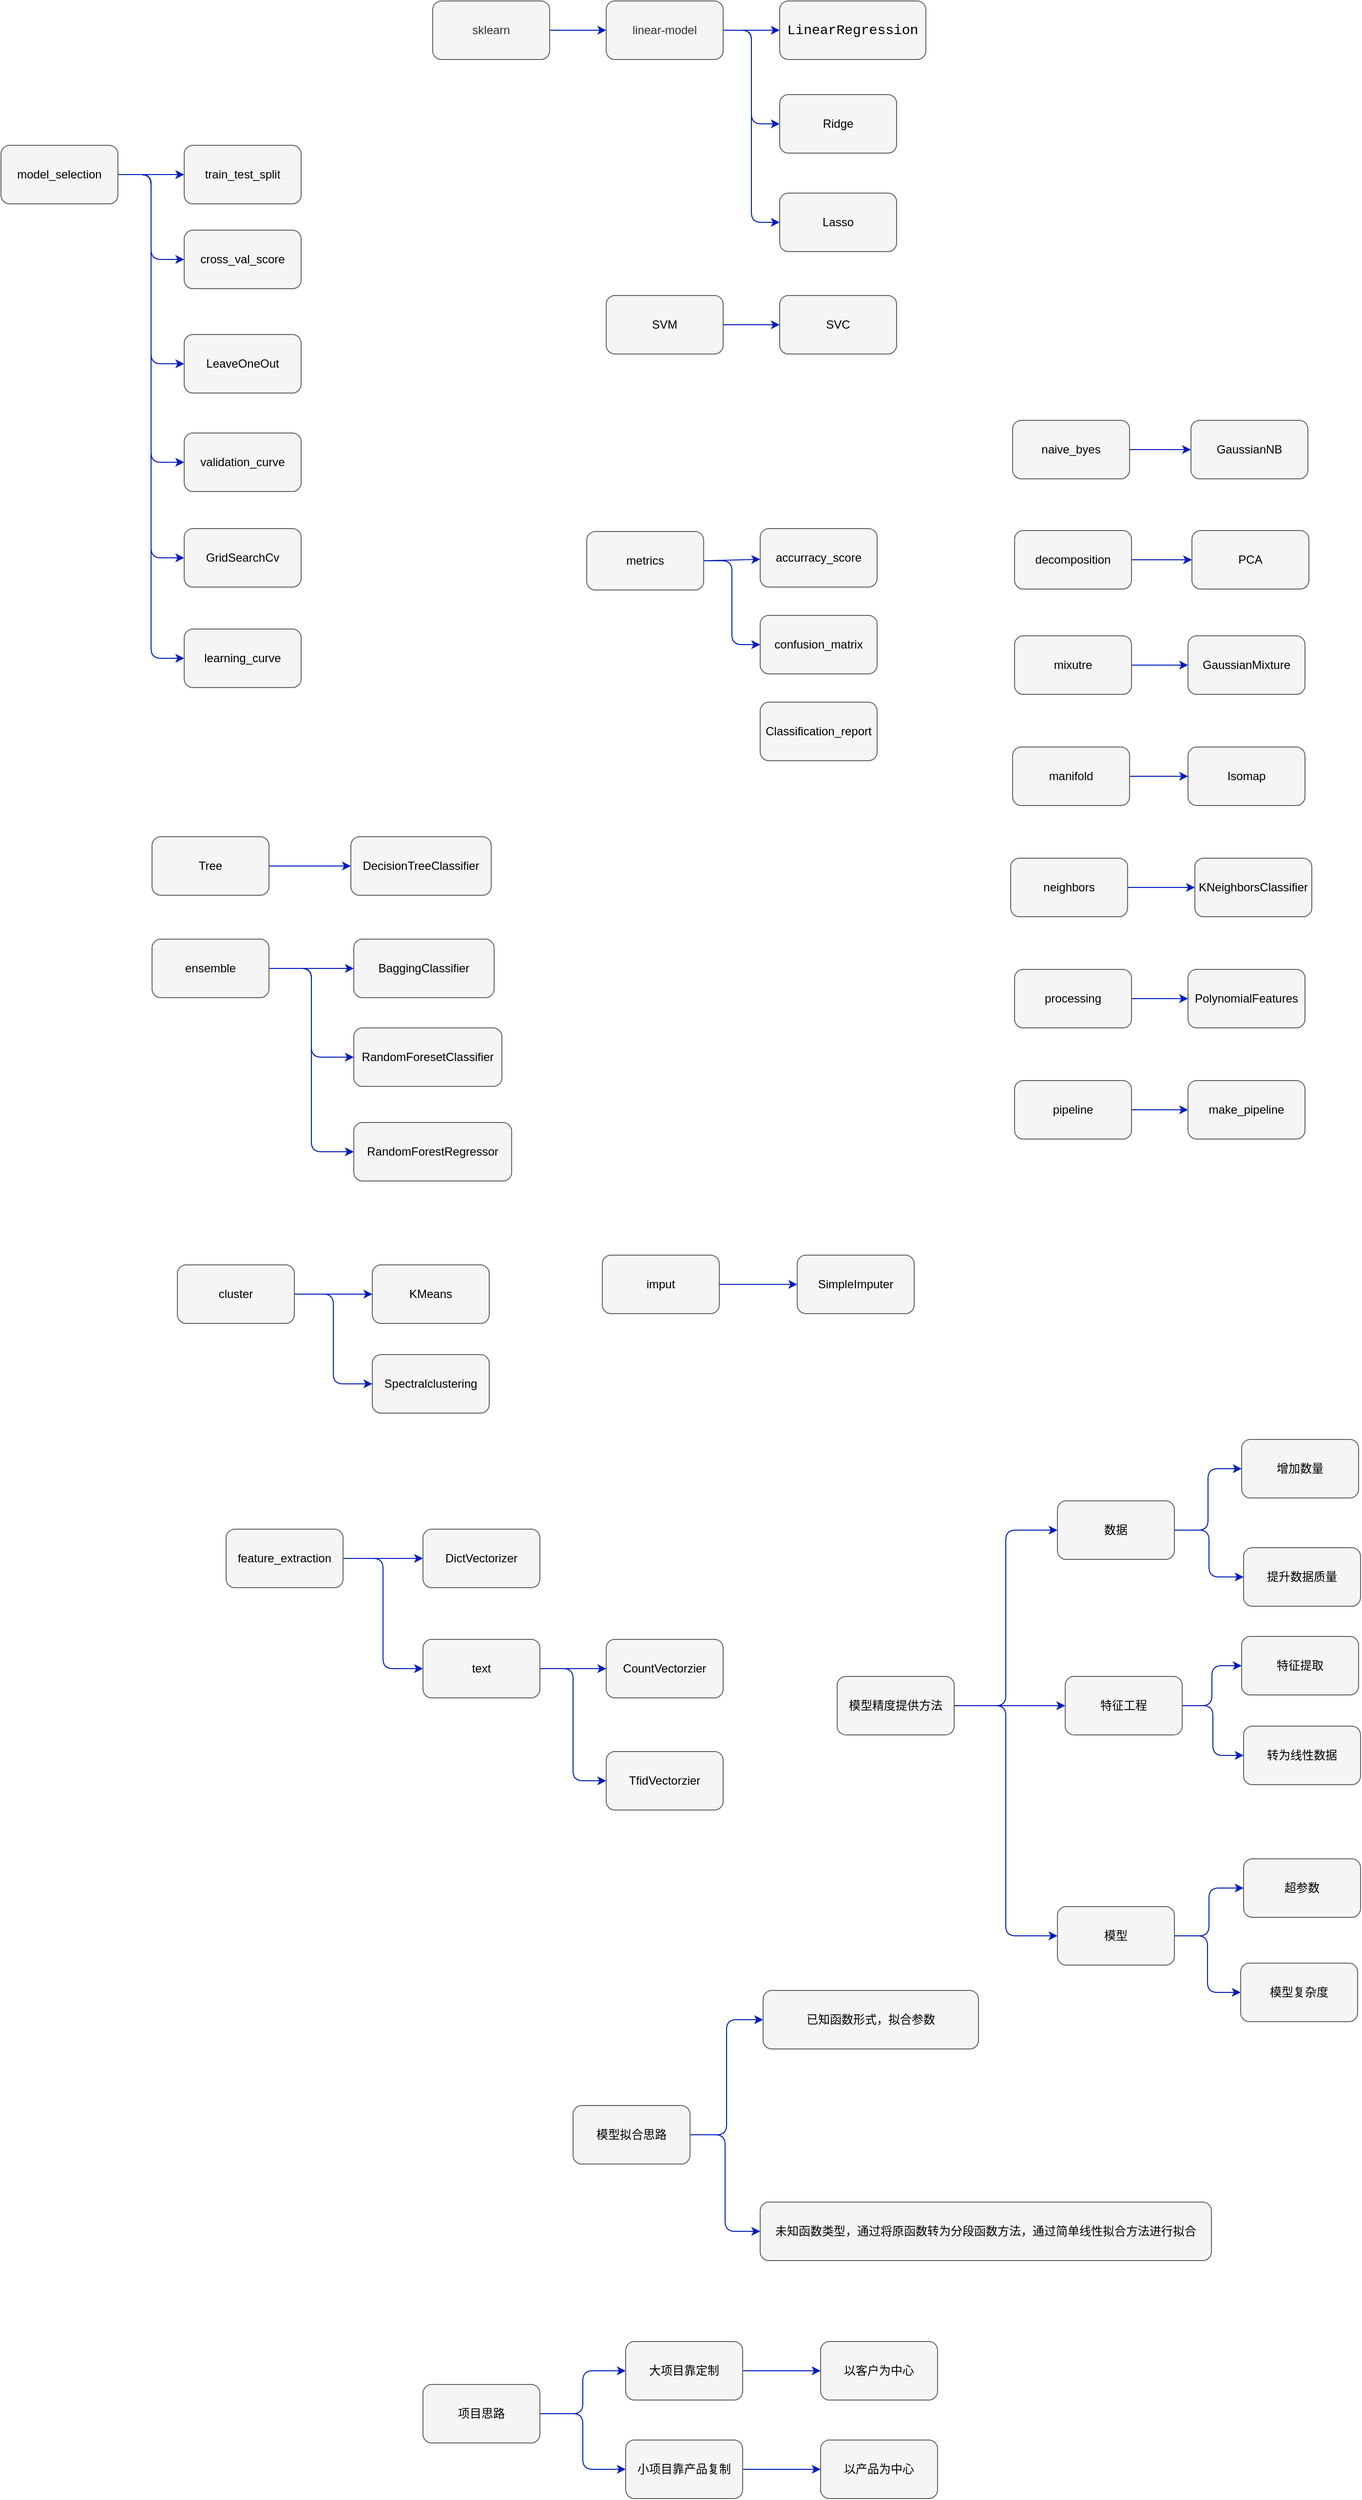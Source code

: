 <mxfile>
    <diagram id="IAB6q14c42fyUB7ihtrr" name="第 1 页">
        <mxGraphModel dx="1390" dy="567" grid="0" gridSize="10" guides="1" tooltips="1" connect="1" arrows="1" fold="1" page="0" pageScale="1" pageWidth="827" pageHeight="1169" background="#ffffff" math="0" shadow="0">
            <root>
                <mxCell id="0"/>
                <mxCell id="1" parent="0"/>
                <mxCell id="48" style="edgeStyle=orthogonalEdgeStyle;shape=connector;rounded=1;html=1;exitX=1;exitY=0.5;exitDx=0;exitDy=0;labelBackgroundColor=default;fontFamily=Helvetica;fontSize=12;fontColor=#000000;endArrow=classic;strokeColor=#001DBC;fillColor=#0050ef;" parent="1" source="2" target="4" edge="1">
                    <mxGeometry relative="1" as="geometry"/>
                </mxCell>
                <mxCell id="2" value="sklearn" style="rounded=1;whiteSpace=wrap;html=1;fillColor=#f5f5f5;fontColor=#333333;strokeColor=#666666;" parent="1" vertex="1">
                    <mxGeometry x="50" y="130" width="120" height="60" as="geometry"/>
                </mxCell>
                <mxCell id="49" style="edgeStyle=orthogonalEdgeStyle;shape=connector;rounded=1;html=1;exitX=1;exitY=0.5;exitDx=0;exitDy=0;labelBackgroundColor=default;fontFamily=Helvetica;fontSize=12;fontColor=#000000;endArrow=classic;strokeColor=#001DBC;fillColor=#0050ef;" parent="1" source="4" target="5" edge="1">
                    <mxGeometry relative="1" as="geometry"/>
                </mxCell>
                <mxCell id="81" style="edgeStyle=orthogonalEdgeStyle;shape=connector;rounded=1;html=1;exitX=1;exitY=0.5;exitDx=0;exitDy=0;entryX=0;entryY=0.5;entryDx=0;entryDy=0;labelBackgroundColor=default;fontFamily=Helvetica;fontSize=12;fontColor=#000000;endArrow=classic;strokeColor=#001DBC;fillColor=#0050ef;" parent="1" source="4" target="60" edge="1">
                    <mxGeometry relative="1" as="geometry"/>
                </mxCell>
                <mxCell id="82" style="edgeStyle=orthogonalEdgeStyle;shape=connector;rounded=1;html=1;exitX=1;exitY=0.5;exitDx=0;exitDy=0;entryX=0;entryY=0.5;entryDx=0;entryDy=0;labelBackgroundColor=default;fontFamily=Helvetica;fontSize=12;fontColor=#000000;endArrow=classic;strokeColor=#001DBC;fillColor=#0050ef;" parent="1" source="4" target="61" edge="1">
                    <mxGeometry relative="1" as="geometry"/>
                </mxCell>
                <mxCell id="4" value="linear-model" style="rounded=1;whiteSpace=wrap;html=1;fontFamily=Helvetica;fontSize=12;fontColor=#333333;strokeColor=#666666;fillColor=#f5f5f5;" parent="1" vertex="1">
                    <mxGeometry x="228" y="130" width="120" height="60" as="geometry"/>
                </mxCell>
                <mxCell id="5" value="&lt;div style=&quot;font-family: &amp;#34;consolas&amp;#34; , &amp;#34;courier new&amp;#34; , monospace ; font-size: 14px ; line-height: 19px&quot;&gt;&lt;font color=&quot;#000000&quot;&gt;LinearRegression&lt;/font&gt;&lt;/div&gt;" style="rounded=1;whiteSpace=wrap;html=1;fontFamily=Helvetica;fontSize=12;fontColor=#333333;strokeColor=#666666;fillColor=#f5f5f5;" parent="1" vertex="1">
                    <mxGeometry x="406" y="130" width="150" height="60" as="geometry"/>
                </mxCell>
                <mxCell id="29" style="edgeStyle=orthogonalEdgeStyle;shape=connector;rounded=1;html=1;exitX=1;exitY=0.5;exitDx=0;exitDy=0;entryX=0;entryY=0.5;entryDx=0;entryDy=0;labelBackgroundColor=default;fontFamily=Helvetica;fontSize=12;fontColor=#000000;endArrow=classic;strokeColor=#001DBC;fillColor=#0050ef;" parent="1" source="6" target="7" edge="1">
                    <mxGeometry relative="1" as="geometry"/>
                </mxCell>
                <mxCell id="30" style="edgeStyle=orthogonalEdgeStyle;shape=connector;rounded=1;html=1;exitX=1;exitY=0.5;exitDx=0;exitDy=0;entryX=0;entryY=0.5;entryDx=0;entryDy=0;labelBackgroundColor=default;fontFamily=Helvetica;fontSize=12;fontColor=#000000;endArrow=classic;strokeColor=#001DBC;fillColor=#0050ef;" parent="1" source="6" target="21" edge="1">
                    <mxGeometry relative="1" as="geometry"/>
                </mxCell>
                <mxCell id="31" style="edgeStyle=orthogonalEdgeStyle;shape=connector;rounded=1;html=1;exitX=1;exitY=0.5;exitDx=0;exitDy=0;entryX=0;entryY=0.5;entryDx=0;entryDy=0;labelBackgroundColor=default;fontFamily=Helvetica;fontSize=12;fontColor=#000000;endArrow=classic;strokeColor=#001DBC;fillColor=#0050ef;" parent="1" source="6" target="26" edge="1">
                    <mxGeometry relative="1" as="geometry"/>
                </mxCell>
                <mxCell id="37" style="edgeStyle=orthogonalEdgeStyle;shape=connector;rounded=1;html=1;exitX=1;exitY=0.5;exitDx=0;exitDy=0;entryX=0;entryY=0.5;entryDx=0;entryDy=0;labelBackgroundColor=default;fontFamily=Helvetica;fontSize=12;fontColor=#000000;endArrow=classic;strokeColor=#001DBC;fillColor=#0050ef;" parent="1" source="6" target="36" edge="1">
                    <mxGeometry relative="1" as="geometry"/>
                </mxCell>
                <mxCell id="40" style="edgeStyle=orthogonalEdgeStyle;shape=connector;rounded=1;html=1;exitX=1;exitY=0.5;exitDx=0;exitDy=0;entryX=0;entryY=0.5;entryDx=0;entryDy=0;labelBackgroundColor=default;fontFamily=Helvetica;fontSize=12;fontColor=#000000;endArrow=classic;strokeColor=#001DBC;fillColor=#0050ef;" parent="1" source="6" target="39" edge="1">
                    <mxGeometry relative="1" as="geometry"/>
                </mxCell>
                <mxCell id="41" style="edgeStyle=orthogonalEdgeStyle;shape=connector;rounded=1;html=1;exitX=1;exitY=0.5;exitDx=0;exitDy=0;entryX=0;entryY=0.5;entryDx=0;entryDy=0;labelBackgroundColor=default;fontFamily=Helvetica;fontSize=12;fontColor=#000000;endArrow=classic;strokeColor=#001DBC;fillColor=#0050ef;" parent="1" source="6" target="38" edge="1">
                    <mxGeometry relative="1" as="geometry"/>
                </mxCell>
                <mxCell id="6" value="model_selection" style="rounded=1;whiteSpace=wrap;html=1;labelBackgroundColor=none;fontFamily=Helvetica;fontSize=12;fontColor=#000000;strokeColor=#666666;fillColor=#f5f5f5;" parent="1" vertex="1">
                    <mxGeometry x="-393" y="278" width="120" height="60" as="geometry"/>
                </mxCell>
                <mxCell id="7" value="train_test_split" style="rounded=1;whiteSpace=wrap;html=1;labelBackgroundColor=none;fontFamily=Helvetica;fontSize=12;fontColor=#000000;strokeColor=#666666;fillColor=#f5f5f5;" parent="1" vertex="1">
                    <mxGeometry x="-205" y="278" width="120" height="60" as="geometry"/>
                </mxCell>
                <mxCell id="22" style="edgeStyle=none;html=1;exitX=1;exitY=0.5;exitDx=0;exitDy=0;fontFamily=Helvetica;fontSize=12;fontColor=#000000;fillColor=#0050ef;strokeColor=#001DBC;" parent="1" source="10" target="11" edge="1">
                    <mxGeometry relative="1" as="geometry"/>
                </mxCell>
                <mxCell id="24" style="edgeStyle=orthogonalEdgeStyle;shape=connector;rounded=1;html=1;exitX=1;exitY=0.5;exitDx=0;exitDy=0;entryX=0;entryY=0.5;entryDx=0;entryDy=0;labelBackgroundColor=default;fontFamily=Helvetica;fontSize=12;fontColor=#000000;endArrow=classic;strokeColor=#001DBC;fillColor=#0050ef;" parent="1" source="10" target="18" edge="1">
                    <mxGeometry relative="1" as="geometry"/>
                </mxCell>
                <mxCell id="10" value="metrics" style="rounded=1;whiteSpace=wrap;html=1;labelBackgroundColor=none;fontFamily=Helvetica;fontSize=12;fontColor=#000000;strokeColor=#666666;fillColor=#f5f5f5;" parent="1" vertex="1">
                    <mxGeometry x="208" y="674" width="120" height="60" as="geometry"/>
                </mxCell>
                <mxCell id="11" value="accurracy_score" style="rounded=1;whiteSpace=wrap;html=1;labelBackgroundColor=none;fontFamily=Helvetica;fontSize=12;fontColor=#000000;strokeColor=#666666;fillColor=#f5f5f5;" parent="1" vertex="1">
                    <mxGeometry x="386" y="671" width="120" height="60" as="geometry"/>
                </mxCell>
                <mxCell id="18" value="confusion_matrix" style="rounded=1;whiteSpace=wrap;html=1;labelBackgroundColor=none;fontFamily=Helvetica;fontSize=12;fontColor=#000000;strokeColor=#666666;fillColor=#f5f5f5;" parent="1" vertex="1">
                    <mxGeometry x="386" y="760" width="120" height="60" as="geometry"/>
                </mxCell>
                <mxCell id="21" value="cross_val_score" style="rounded=1;whiteSpace=wrap;html=1;labelBackgroundColor=none;fontFamily=Helvetica;fontSize=12;fontColor=#000000;strokeColor=#666666;fillColor=#f5f5f5;" parent="1" vertex="1">
                    <mxGeometry x="-205" y="365" width="120" height="60" as="geometry"/>
                </mxCell>
                <mxCell id="26" value="LeaveOneOut" style="rounded=1;whiteSpace=wrap;html=1;labelBackgroundColor=none;fontFamily=Helvetica;fontSize=12;fontColor=#000000;strokeColor=#666666;fillColor=#f5f5f5;" parent="1" vertex="1">
                    <mxGeometry x="-205" y="472" width="120" height="60" as="geometry"/>
                </mxCell>
                <mxCell id="36" value="validation_curve" style="rounded=1;whiteSpace=wrap;html=1;labelBackgroundColor=none;fontFamily=Helvetica;fontSize=12;fontColor=#000000;strokeColor=#666666;fillColor=#f5f5f5;" parent="1" vertex="1">
                    <mxGeometry x="-205" y="573" width="120" height="60" as="geometry"/>
                </mxCell>
                <mxCell id="38" value="learning_curve" style="rounded=1;whiteSpace=wrap;html=1;labelBackgroundColor=none;fontFamily=Helvetica;fontSize=12;fontColor=#000000;strokeColor=#666666;fillColor=#f5f5f5;" parent="1" vertex="1">
                    <mxGeometry x="-205" y="774" width="120" height="60" as="geometry"/>
                </mxCell>
                <mxCell id="39" value="GridSearchCv" style="rounded=1;whiteSpace=wrap;html=1;labelBackgroundColor=none;fontFamily=Helvetica;fontSize=12;fontColor=#000000;strokeColor=#666666;fillColor=#f5f5f5;" parent="1" vertex="1">
                    <mxGeometry x="-205" y="671" width="120" height="60" as="geometry"/>
                </mxCell>
                <mxCell id="54" style="edgeStyle=orthogonalEdgeStyle;shape=connector;rounded=1;html=1;exitX=1;exitY=0.5;exitDx=0;exitDy=0;labelBackgroundColor=default;fontFamily=Helvetica;fontSize=12;fontColor=#000000;endArrow=classic;strokeColor=#001DBC;fillColor=#0050ef;" parent="1" source="50" target="51" edge="1">
                    <mxGeometry relative="1" as="geometry"/>
                </mxCell>
                <mxCell id="109" style="edgeStyle=orthogonalEdgeStyle;shape=connector;rounded=1;html=1;exitX=1;exitY=0.5;exitDx=0;exitDy=0;entryX=0;entryY=0.5;entryDx=0;entryDy=0;labelBackgroundColor=default;fontFamily=Helvetica;fontSize=12;fontColor=#000000;endArrow=classic;strokeColor=#001DBC;fillColor=#0050ef;" parent="1" source="50" target="108" edge="1">
                    <mxGeometry relative="1" as="geometry"/>
                </mxCell>
                <mxCell id="50" value="feature_extraction" style="rounded=1;whiteSpace=wrap;html=1;labelBackgroundColor=none;fontFamily=Helvetica;fontSize=12;fontColor=#000000;strokeColor=#666666;fillColor=#f5f5f5;" parent="1" vertex="1">
                    <mxGeometry x="-162" y="1697" width="120" height="60" as="geometry"/>
                </mxCell>
                <mxCell id="51" value="DictVectorizer" style="rounded=1;whiteSpace=wrap;html=1;labelBackgroundColor=none;fontFamily=Helvetica;fontSize=12;fontColor=#000000;strokeColor=#666666;fillColor=#f5f5f5;" parent="1" vertex="1">
                    <mxGeometry x="40" y="1697" width="120" height="60" as="geometry"/>
                </mxCell>
                <mxCell id="52" value="CountVectorzier" style="rounded=1;whiteSpace=wrap;html=1;labelBackgroundColor=none;fontFamily=Helvetica;fontSize=12;fontColor=#000000;strokeColor=#666666;fillColor=#f5f5f5;" parent="1" vertex="1">
                    <mxGeometry x="228" y="1810" width="120" height="60" as="geometry"/>
                </mxCell>
                <mxCell id="53" value="TfidVectorzier" style="rounded=1;whiteSpace=wrap;html=1;labelBackgroundColor=none;fontFamily=Helvetica;fontSize=12;fontColor=#000000;strokeColor=#666666;fillColor=#f5f5f5;" parent="1" vertex="1">
                    <mxGeometry x="228" y="1925" width="120" height="60" as="geometry"/>
                </mxCell>
                <mxCell id="59" value="" style="edgeStyle=orthogonalEdgeStyle;shape=connector;rounded=1;html=1;labelBackgroundColor=default;fontFamily=Helvetica;fontSize=12;fontColor=#000000;endArrow=classic;strokeColor=#001DBC;fillColor=#0050ef;" parent="1" source="57" target="58" edge="1">
                    <mxGeometry relative="1" as="geometry"/>
                </mxCell>
                <mxCell id="57" value="imput" style="rounded=1;whiteSpace=wrap;html=1;labelBackgroundColor=none;fontFamily=Helvetica;fontSize=12;fontColor=#000000;strokeColor=#666666;fillColor=#f5f5f5;" parent="1" vertex="1">
                    <mxGeometry x="224" y="1416" width="120" height="60" as="geometry"/>
                </mxCell>
                <mxCell id="58" value="SimpleImputer" style="whiteSpace=wrap;html=1;fillColor=#f5f5f5;strokeColor=#666666;fontColor=#000000;rounded=1;labelBackgroundColor=none;" parent="1" vertex="1">
                    <mxGeometry x="424" y="1416" width="120" height="60" as="geometry"/>
                </mxCell>
                <mxCell id="60" value="Ridge" style="rounded=1;whiteSpace=wrap;html=1;labelBackgroundColor=none;fontFamily=Helvetica;fontSize=12;fontColor=#000000;strokeColor=#666666;fillColor=#f5f5f5;" parent="1" vertex="1">
                    <mxGeometry x="406" y="226" width="120" height="60" as="geometry"/>
                </mxCell>
                <mxCell id="61" value="Lasso" style="rounded=1;whiteSpace=wrap;html=1;labelBackgroundColor=none;fontFamily=Helvetica;fontSize=12;fontColor=#000000;strokeColor=#666666;fillColor=#f5f5f5;" parent="1" vertex="1">
                    <mxGeometry x="406" y="327" width="120" height="60" as="geometry"/>
                </mxCell>
                <mxCell id="64" value="" style="edgeStyle=orthogonalEdgeStyle;shape=connector;rounded=1;html=1;labelBackgroundColor=default;fontFamily=Helvetica;fontSize=12;fontColor=#000000;endArrow=classic;strokeColor=#001DBC;fillColor=#0050ef;" parent="1" source="62" target="63" edge="1">
                    <mxGeometry relative="1" as="geometry"/>
                </mxCell>
                <mxCell id="62" value="SVM" style="rounded=1;whiteSpace=wrap;html=1;labelBackgroundColor=none;fontFamily=Helvetica;fontSize=12;fontColor=#000000;strokeColor=#666666;fillColor=#f5f5f5;" parent="1" vertex="1">
                    <mxGeometry x="228" y="432" width="120" height="60" as="geometry"/>
                </mxCell>
                <mxCell id="63" value="SVC" style="whiteSpace=wrap;html=1;fillColor=#f5f5f5;strokeColor=#666666;fontColor=#000000;rounded=1;labelBackgroundColor=none;" parent="1" vertex="1">
                    <mxGeometry x="406" y="432" width="120" height="60" as="geometry"/>
                </mxCell>
                <mxCell id="80" style="edgeStyle=orthogonalEdgeStyle;shape=connector;rounded=1;html=1;exitX=1;exitY=0.5;exitDx=0;exitDy=0;labelBackgroundColor=default;fontFamily=Helvetica;fontSize=12;fontColor=#000000;endArrow=classic;strokeColor=#001DBC;fillColor=#0050ef;" parent="1" source="65" target="66" edge="1">
                    <mxGeometry relative="1" as="geometry"/>
                </mxCell>
                <mxCell id="65" value="Tree" style="rounded=1;whiteSpace=wrap;html=1;labelBackgroundColor=none;fontFamily=Helvetica;fontSize=12;fontColor=#000000;strokeColor=#666666;fillColor=#f5f5f5;" parent="1" vertex="1">
                    <mxGeometry x="-238" y="987" width="120" height="60" as="geometry"/>
                </mxCell>
                <mxCell id="66" value="DecisionTreeClassifier" style="rounded=1;whiteSpace=wrap;html=1;labelBackgroundColor=none;fontFamily=Helvetica;fontSize=12;fontColor=#000000;strokeColor=#666666;fillColor=#f5f5f5;" parent="1" vertex="1">
                    <mxGeometry x="-34" y="987" width="144" height="60" as="geometry"/>
                </mxCell>
                <mxCell id="71" style="edgeStyle=orthogonalEdgeStyle;shape=connector;rounded=1;html=1;exitX=1;exitY=0.5;exitDx=0;exitDy=0;entryX=0;entryY=0.5;entryDx=0;entryDy=0;labelBackgroundColor=default;fontFamily=Helvetica;fontSize=12;fontColor=#000000;endArrow=classic;strokeColor=#001DBC;fillColor=#0050ef;" parent="1" source="67" target="68" edge="1">
                    <mxGeometry relative="1" as="geometry"/>
                </mxCell>
                <mxCell id="72" style="edgeStyle=orthogonalEdgeStyle;shape=connector;rounded=1;html=1;exitX=1;exitY=0.5;exitDx=0;exitDy=0;entryX=0;entryY=0.5;entryDx=0;entryDy=0;labelBackgroundColor=default;fontFamily=Helvetica;fontSize=12;fontColor=#000000;endArrow=classic;strokeColor=#001DBC;fillColor=#0050ef;" parent="1" source="67" target="69" edge="1">
                    <mxGeometry relative="1" as="geometry"/>
                </mxCell>
                <mxCell id="73" style="edgeStyle=orthogonalEdgeStyle;shape=connector;rounded=1;html=1;exitX=1;exitY=0.5;exitDx=0;exitDy=0;entryX=0;entryY=0.5;entryDx=0;entryDy=0;labelBackgroundColor=default;fontFamily=Helvetica;fontSize=12;fontColor=#000000;endArrow=classic;strokeColor=#001DBC;fillColor=#0050ef;" parent="1" source="67" target="70" edge="1">
                    <mxGeometry relative="1" as="geometry"/>
                </mxCell>
                <mxCell id="67" value="ensemble" style="rounded=1;whiteSpace=wrap;html=1;labelBackgroundColor=none;fontFamily=Helvetica;fontSize=12;fontColor=#000000;strokeColor=#666666;fillColor=#f5f5f5;" parent="1" vertex="1">
                    <mxGeometry x="-238" y="1092" width="120" height="60" as="geometry"/>
                </mxCell>
                <mxCell id="68" value="BaggingClassifier" style="rounded=1;whiteSpace=wrap;html=1;labelBackgroundColor=none;fontFamily=Helvetica;fontSize=12;fontColor=#000000;strokeColor=#666666;fillColor=#f5f5f5;" parent="1" vertex="1">
                    <mxGeometry x="-31" y="1092" width="144" height="60" as="geometry"/>
                </mxCell>
                <mxCell id="69" value="RandomForesetClassifier" style="rounded=1;whiteSpace=wrap;html=1;labelBackgroundColor=none;fontFamily=Helvetica;fontSize=12;fontColor=#000000;strokeColor=#666666;fillColor=#f5f5f5;" parent="1" vertex="1">
                    <mxGeometry x="-31" y="1183" width="152" height="60" as="geometry"/>
                </mxCell>
                <mxCell id="70" value="RandomForestRegressor" style="rounded=1;whiteSpace=wrap;html=1;labelBackgroundColor=none;fontFamily=Helvetica;fontSize=12;fontColor=#000000;strokeColor=#666666;fillColor=#f5f5f5;" parent="1" vertex="1">
                    <mxGeometry x="-31" y="1280" width="162" height="60" as="geometry"/>
                </mxCell>
                <mxCell id="74" value="Classification_report" style="rounded=1;whiteSpace=wrap;html=1;labelBackgroundColor=none;fontFamily=Helvetica;fontSize=12;fontColor=#000000;strokeColor=#666666;fillColor=#f5f5f5;" parent="1" vertex="1">
                    <mxGeometry x="386" y="849" width="120" height="60" as="geometry"/>
                </mxCell>
                <mxCell id="77" value="" style="edgeStyle=orthogonalEdgeStyle;shape=connector;rounded=1;html=1;labelBackgroundColor=default;fontFamily=Helvetica;fontSize=12;fontColor=#000000;endArrow=classic;strokeColor=#001DBC;fillColor=#0050ef;" parent="1" source="75" target="76" edge="1">
                    <mxGeometry relative="1" as="geometry"/>
                </mxCell>
                <mxCell id="79" style="edgeStyle=orthogonalEdgeStyle;shape=connector;rounded=1;html=1;exitX=1;exitY=0.5;exitDx=0;exitDy=0;entryX=0;entryY=0.5;entryDx=0;entryDy=0;labelBackgroundColor=default;fontFamily=Helvetica;fontSize=12;fontColor=#000000;endArrow=classic;strokeColor=#001DBC;fillColor=#0050ef;" parent="1" source="75" target="78" edge="1">
                    <mxGeometry relative="1" as="geometry"/>
                </mxCell>
                <mxCell id="75" value="cluster" style="rounded=1;whiteSpace=wrap;html=1;labelBackgroundColor=none;fontFamily=Helvetica;fontSize=12;fontColor=#000000;strokeColor=#666666;fillColor=#f5f5f5;" parent="1" vertex="1">
                    <mxGeometry x="-212" y="1426" width="120" height="60" as="geometry"/>
                </mxCell>
                <mxCell id="76" value="KMeans" style="whiteSpace=wrap;html=1;fillColor=#f5f5f5;strokeColor=#666666;fontColor=#000000;rounded=1;labelBackgroundColor=none;" parent="1" vertex="1">
                    <mxGeometry x="-12" y="1426" width="120" height="60" as="geometry"/>
                </mxCell>
                <mxCell id="78" value="Spectralclustering" style="rounded=1;whiteSpace=wrap;html=1;labelBackgroundColor=none;fontFamily=Helvetica;fontSize=12;fontColor=#000000;strokeColor=#666666;fillColor=#f5f5f5;" parent="1" vertex="1">
                    <mxGeometry x="-12" y="1518" width="120" height="60" as="geometry"/>
                </mxCell>
                <mxCell id="83" value="" style="group" parent="1" vertex="1" connectable="0">
                    <mxGeometry x="643" y="560" width="309" height="737" as="geometry"/>
                </mxCell>
                <mxCell id="8" value="naive_byes" style="rounded=1;whiteSpace=wrap;html=1;labelBackgroundColor=none;fontFamily=Helvetica;fontSize=12;fontColor=#000000;strokeColor=#666666;fillColor=#f5f5f5;" parent="83" vertex="1">
                    <mxGeometry x="2" width="120" height="60" as="geometry"/>
                </mxCell>
                <mxCell id="9" value="GaussianNB" style="rounded=1;whiteSpace=wrap;html=1;labelBackgroundColor=none;fontFamily=Helvetica;fontSize=12;fontColor=#000000;strokeColor=#666666;fillColor=#f5f5f5;" parent="83" vertex="1">
                    <mxGeometry x="185" width="120" height="60" as="geometry"/>
                </mxCell>
                <mxCell id="28" style="edgeStyle=orthogonalEdgeStyle;shape=connector;rounded=1;html=1;exitX=1;exitY=0.5;exitDx=0;exitDy=0;labelBackgroundColor=default;fontFamily=Helvetica;fontSize=12;fontColor=#000000;endArrow=classic;strokeColor=#001DBC;fillColor=#0050ef;" parent="83" source="8" target="9" edge="1">
                    <mxGeometry relative="1" as="geometry"/>
                </mxCell>
                <mxCell id="12" value="decomposition" style="rounded=1;whiteSpace=wrap;html=1;labelBackgroundColor=none;fontFamily=Helvetica;fontSize=12;fontColor=#000000;strokeColor=#666666;fillColor=#f5f5f5;" parent="83" vertex="1">
                    <mxGeometry x="4" y="113" width="120" height="60" as="geometry"/>
                </mxCell>
                <mxCell id="13" value="PCA" style="rounded=1;whiteSpace=wrap;html=1;labelBackgroundColor=none;fontFamily=Helvetica;fontSize=12;fontColor=#000000;strokeColor=#666666;fillColor=#f5f5f5;" parent="83" vertex="1">
                    <mxGeometry x="186" y="113" width="120" height="60" as="geometry"/>
                </mxCell>
                <mxCell id="42" style="edgeStyle=orthogonalEdgeStyle;shape=connector;rounded=1;html=1;exitX=1;exitY=0.5;exitDx=0;exitDy=0;labelBackgroundColor=default;fontFamily=Helvetica;fontSize=12;fontColor=#000000;endArrow=classic;strokeColor=#001DBC;fillColor=#0050ef;" parent="83" source="12" target="13" edge="1">
                    <mxGeometry relative="1" as="geometry"/>
                </mxCell>
                <mxCell id="14" value="mixutre" style="rounded=1;whiteSpace=wrap;html=1;labelBackgroundColor=none;fontFamily=Helvetica;fontSize=12;fontColor=#000000;strokeColor=#666666;fillColor=#f5f5f5;" parent="83" vertex="1">
                    <mxGeometry x="4" y="221" width="120" height="60" as="geometry"/>
                </mxCell>
                <mxCell id="15" value="GaussianMixture" style="rounded=1;whiteSpace=wrap;html=1;labelBackgroundColor=none;fontFamily=Helvetica;fontSize=12;fontColor=#000000;strokeColor=#666666;fillColor=#f5f5f5;" parent="83" vertex="1">
                    <mxGeometry x="182" y="221" width="120" height="60" as="geometry"/>
                </mxCell>
                <mxCell id="43" style="edgeStyle=orthogonalEdgeStyle;shape=connector;rounded=1;html=1;exitX=1;exitY=0.5;exitDx=0;exitDy=0;labelBackgroundColor=default;fontFamily=Helvetica;fontSize=12;fontColor=#000000;endArrow=classic;strokeColor=#001DBC;fillColor=#0050ef;" parent="83" source="14" target="15" edge="1">
                    <mxGeometry relative="1" as="geometry"/>
                </mxCell>
                <mxCell id="16" value="manifold" style="rounded=1;whiteSpace=wrap;html=1;labelBackgroundColor=none;fontFamily=Helvetica;fontSize=12;fontColor=#000000;strokeColor=#666666;fillColor=#f5f5f5;" parent="83" vertex="1">
                    <mxGeometry x="2" y="335" width="120" height="60" as="geometry"/>
                </mxCell>
                <mxCell id="17" value="Isomap" style="rounded=1;whiteSpace=wrap;html=1;labelBackgroundColor=none;fontFamily=Helvetica;fontSize=12;fontColor=#000000;strokeColor=#666666;fillColor=#f5f5f5;" parent="83" vertex="1">
                    <mxGeometry x="182" y="335" width="120" height="60" as="geometry"/>
                </mxCell>
                <mxCell id="44" style="edgeStyle=orthogonalEdgeStyle;shape=connector;rounded=1;html=1;exitX=1;exitY=0.5;exitDx=0;exitDy=0;labelBackgroundColor=default;fontFamily=Helvetica;fontSize=12;fontColor=#000000;endArrow=classic;strokeColor=#001DBC;fillColor=#0050ef;" parent="83" source="16" target="17" edge="1">
                    <mxGeometry relative="1" as="geometry"/>
                </mxCell>
                <mxCell id="19" value="neighbors" style="rounded=1;whiteSpace=wrap;html=1;labelBackgroundColor=none;fontFamily=Helvetica;fontSize=12;fontColor=#000000;strokeColor=#666666;fillColor=#f5f5f5;" parent="83" vertex="1">
                    <mxGeometry y="449" width="120" height="60" as="geometry"/>
                </mxCell>
                <mxCell id="20" value="KNeighborsClassifier" style="rounded=1;whiteSpace=wrap;html=1;labelBackgroundColor=none;fontFamily=Helvetica;fontSize=12;fontColor=#000000;strokeColor=#666666;fillColor=#f5f5f5;" parent="83" vertex="1">
                    <mxGeometry x="189" y="449" width="120" height="60" as="geometry"/>
                </mxCell>
                <mxCell id="45" style="edgeStyle=orthogonalEdgeStyle;shape=connector;rounded=1;html=1;exitX=1;exitY=0.5;exitDx=0;exitDy=0;labelBackgroundColor=default;fontFamily=Helvetica;fontSize=12;fontColor=#000000;endArrow=classic;strokeColor=#001DBC;fillColor=#0050ef;" parent="83" source="19" target="20" edge="1">
                    <mxGeometry relative="1" as="geometry"/>
                </mxCell>
                <mxCell id="32" value="processing" style="rounded=1;whiteSpace=wrap;html=1;labelBackgroundColor=none;fontFamily=Helvetica;fontSize=12;fontColor=#000000;strokeColor=#666666;fillColor=#f5f5f5;" parent="83" vertex="1">
                    <mxGeometry x="4" y="563" width="120" height="60" as="geometry"/>
                </mxCell>
                <mxCell id="33" value="PolynomialFeatures" style="rounded=1;whiteSpace=wrap;html=1;labelBackgroundColor=none;fontFamily=Helvetica;fontSize=12;fontColor=#000000;strokeColor=#666666;fillColor=#f5f5f5;" parent="83" vertex="1">
                    <mxGeometry x="182" y="563" width="120" height="60" as="geometry"/>
                </mxCell>
                <mxCell id="46" style="edgeStyle=orthogonalEdgeStyle;shape=connector;rounded=1;html=1;exitX=1;exitY=0.5;exitDx=0;exitDy=0;labelBackgroundColor=default;fontFamily=Helvetica;fontSize=12;fontColor=#000000;endArrow=classic;strokeColor=#001DBC;fillColor=#0050ef;" parent="83" source="32" target="33" edge="1">
                    <mxGeometry relative="1" as="geometry"/>
                </mxCell>
                <mxCell id="34" value="pipeline" style="rounded=1;whiteSpace=wrap;html=1;labelBackgroundColor=none;fontFamily=Helvetica;fontSize=12;fontColor=#000000;strokeColor=#666666;fillColor=#f5f5f5;" parent="83" vertex="1">
                    <mxGeometry x="4" y="677" width="120" height="60" as="geometry"/>
                </mxCell>
                <mxCell id="35" value="make_pipeline" style="rounded=1;whiteSpace=wrap;html=1;labelBackgroundColor=none;fontFamily=Helvetica;fontSize=12;fontColor=#000000;strokeColor=#666666;fillColor=#f5f5f5;" parent="83" vertex="1">
                    <mxGeometry x="182" y="677" width="120" height="60" as="geometry"/>
                </mxCell>
                <mxCell id="47" style="edgeStyle=orthogonalEdgeStyle;shape=connector;rounded=1;html=1;exitX=1;exitY=0.5;exitDx=0;exitDy=0;labelBackgroundColor=default;fontFamily=Helvetica;fontSize=12;fontColor=#000000;endArrow=classic;strokeColor=#001DBC;fillColor=#0050ef;" parent="83" source="34" target="35" edge="1">
                    <mxGeometry relative="1" as="geometry"/>
                </mxCell>
                <mxCell id="107" value="" style="group" parent="1" vertex="1" connectable="0">
                    <mxGeometry x="465" y="1605" width="537" height="597" as="geometry"/>
                </mxCell>
                <mxCell id="95" value="模型复杂度" style="rounded=1;whiteSpace=wrap;html=1;labelBackgroundColor=none;fontFamily=Helvetica;fontSize=12;fontColor=#000000;strokeColor=#666666;fillColor=#f5f5f5;" parent="107" vertex="1">
                    <mxGeometry x="414" y="537" width="120" height="60" as="geometry"/>
                </mxCell>
                <mxCell id="103" style="edgeStyle=orthogonalEdgeStyle;shape=connector;rounded=1;html=1;exitX=1;exitY=0.5;exitDx=0;exitDy=0;labelBackgroundColor=default;fontFamily=Helvetica;fontSize=12;fontColor=#000000;endArrow=classic;strokeColor=#001DBC;fillColor=#0050ef;" parent="107" source="88" target="95" edge="1">
                    <mxGeometry relative="1" as="geometry"/>
                </mxCell>
                <mxCell id="85" value="模型精度提供方法" style="rounded=1;whiteSpace=wrap;html=1;labelBackgroundColor=none;fontFamily=Helvetica;fontSize=12;fontColor=#000000;strokeColor=#666666;fillColor=#f5f5f5;" parent="107" vertex="1">
                    <mxGeometry y="243" width="120" height="60" as="geometry"/>
                </mxCell>
                <mxCell id="86" value="数据" style="rounded=1;whiteSpace=wrap;html=1;labelBackgroundColor=none;fontFamily=Helvetica;fontSize=12;fontColor=#000000;strokeColor=#666666;fillColor=#f5f5f5;" parent="107" vertex="1">
                    <mxGeometry x="226" y="63" width="120" height="60" as="geometry"/>
                </mxCell>
                <mxCell id="96" style="edgeStyle=orthogonalEdgeStyle;html=1;exitX=1;exitY=0.5;exitDx=0;exitDy=0;entryX=0;entryY=0.5;entryDx=0;entryDy=0;fontFamily=Helvetica;fontSize=12;fontColor=#000000;fillColor=#0050ef;strokeColor=#001DBC;" parent="107" source="85" target="86" edge="1">
                    <mxGeometry relative="1" as="geometry"/>
                </mxCell>
                <mxCell id="87" value="特征工程" style="rounded=1;whiteSpace=wrap;html=1;labelBackgroundColor=none;fontFamily=Helvetica;fontSize=12;fontColor=#000000;strokeColor=#666666;fillColor=#f5f5f5;" parent="107" vertex="1">
                    <mxGeometry x="234" y="243" width="120" height="60" as="geometry"/>
                </mxCell>
                <mxCell id="97" style="edgeStyle=orthogonalEdgeStyle;shape=connector;rounded=1;html=1;exitX=1;exitY=0.5;exitDx=0;exitDy=0;entryX=0;entryY=0.5;entryDx=0;entryDy=0;labelBackgroundColor=default;fontFamily=Helvetica;fontSize=12;fontColor=#000000;endArrow=classic;strokeColor=#001DBC;fillColor=#0050ef;" parent="107" source="85" target="87" edge="1">
                    <mxGeometry relative="1" as="geometry"/>
                </mxCell>
                <mxCell id="88" value="模型" style="rounded=1;whiteSpace=wrap;html=1;labelBackgroundColor=none;fontFamily=Helvetica;fontSize=12;fontColor=#000000;strokeColor=#666666;fillColor=#f5f5f5;" parent="107" vertex="1">
                    <mxGeometry x="226" y="479" width="120" height="60" as="geometry"/>
                </mxCell>
                <mxCell id="98" style="edgeStyle=orthogonalEdgeStyle;shape=connector;rounded=1;html=1;exitX=1;exitY=0.5;exitDx=0;exitDy=0;entryX=0;entryY=0.5;entryDx=0;entryDy=0;labelBackgroundColor=default;fontFamily=Helvetica;fontSize=12;fontColor=#000000;endArrow=classic;strokeColor=#001DBC;fillColor=#0050ef;" parent="107" source="85" target="88" edge="1">
                    <mxGeometry relative="1" as="geometry"/>
                </mxCell>
                <mxCell id="89" value="增加数量" style="whiteSpace=wrap;html=1;fillColor=#f5f5f5;strokeColor=#666666;fontColor=#000000;rounded=1;labelBackgroundColor=none;" parent="107" vertex="1">
                    <mxGeometry x="415" width="120" height="60" as="geometry"/>
                </mxCell>
                <mxCell id="99" style="edgeStyle=orthogonalEdgeStyle;shape=connector;rounded=1;html=1;exitX=1;exitY=0.5;exitDx=0;exitDy=0;entryX=0;entryY=0.5;entryDx=0;entryDy=0;labelBackgroundColor=default;fontFamily=Helvetica;fontSize=12;fontColor=#000000;endArrow=classic;strokeColor=#001DBC;fillColor=#0050ef;" parent="107" source="86" target="89" edge="1">
                    <mxGeometry relative="1" as="geometry"/>
                </mxCell>
                <mxCell id="91" value="提升数据质量" style="whiteSpace=wrap;html=1;fillColor=#f5f5f5;strokeColor=#666666;fontColor=#000000;rounded=1;labelBackgroundColor=none;" parent="107" vertex="1">
                    <mxGeometry x="417" y="111" width="120" height="60" as="geometry"/>
                </mxCell>
                <mxCell id="100" style="edgeStyle=orthogonalEdgeStyle;shape=connector;rounded=1;html=1;exitX=1;exitY=0.5;exitDx=0;exitDy=0;labelBackgroundColor=default;fontFamily=Helvetica;fontSize=12;fontColor=#000000;endArrow=classic;strokeColor=#001DBC;fillColor=#0050ef;" parent="107" source="86" target="91" edge="1">
                    <mxGeometry relative="1" as="geometry"/>
                </mxCell>
                <mxCell id="93" value="特征提取" style="rounded=1;whiteSpace=wrap;html=1;labelBackgroundColor=none;fontFamily=Helvetica;fontSize=12;fontColor=#000000;strokeColor=#666666;fillColor=#f5f5f5;" parent="107" vertex="1">
                    <mxGeometry x="415" y="202" width="120" height="60" as="geometry"/>
                </mxCell>
                <mxCell id="101" style="edgeStyle=orthogonalEdgeStyle;shape=connector;rounded=1;html=1;exitX=1;exitY=0.5;exitDx=0;exitDy=0;labelBackgroundColor=default;fontFamily=Helvetica;fontSize=12;fontColor=#000000;endArrow=classic;strokeColor=#001DBC;fillColor=#0050ef;" parent="107" source="87" target="93" edge="1">
                    <mxGeometry relative="1" as="geometry"/>
                </mxCell>
                <mxCell id="94" value="转为线性数据" style="rounded=1;whiteSpace=wrap;html=1;labelBackgroundColor=none;fontFamily=Helvetica;fontSize=12;fontColor=#000000;strokeColor=#666666;fillColor=#f5f5f5;" parent="107" vertex="1">
                    <mxGeometry x="417" y="294" width="120" height="60" as="geometry"/>
                </mxCell>
                <mxCell id="102" style="edgeStyle=orthogonalEdgeStyle;shape=connector;rounded=1;html=1;exitX=1;exitY=0.5;exitDx=0;exitDy=0;entryX=0;entryY=0.5;entryDx=0;entryDy=0;labelBackgroundColor=default;fontFamily=Helvetica;fontSize=12;fontColor=#000000;endArrow=classic;strokeColor=#001DBC;fillColor=#0050ef;" parent="107" source="87" target="94" edge="1">
                    <mxGeometry relative="1" as="geometry"/>
                </mxCell>
                <mxCell id="104" value="超参数" style="rounded=1;whiteSpace=wrap;html=1;labelBackgroundColor=none;fontFamily=Helvetica;fontSize=12;fontColor=#000000;strokeColor=#666666;fillColor=#f5f5f5;" parent="107" vertex="1">
                    <mxGeometry x="417" y="430" width="120" height="60" as="geometry"/>
                </mxCell>
                <mxCell id="105" style="edgeStyle=orthogonalEdgeStyle;shape=connector;rounded=1;html=1;exitX=1;exitY=0.5;exitDx=0;exitDy=0;entryX=0;entryY=0.5;entryDx=0;entryDy=0;labelBackgroundColor=default;fontFamily=Helvetica;fontSize=12;fontColor=#000000;endArrow=classic;strokeColor=#001DBC;fillColor=#0050ef;" parent="107" source="88" target="104" edge="1">
                    <mxGeometry relative="1" as="geometry"/>
                </mxCell>
                <mxCell id="110" style="edgeStyle=orthogonalEdgeStyle;shape=connector;rounded=1;html=1;exitX=1;exitY=0.5;exitDx=0;exitDy=0;labelBackgroundColor=default;fontFamily=Helvetica;fontSize=12;fontColor=#000000;endArrow=classic;strokeColor=#001DBC;fillColor=#0050ef;" parent="1" source="108" target="52" edge="1">
                    <mxGeometry relative="1" as="geometry"/>
                </mxCell>
                <mxCell id="111" style="edgeStyle=orthogonalEdgeStyle;shape=connector;rounded=1;html=1;exitX=1;exitY=0.5;exitDx=0;exitDy=0;entryX=0;entryY=0.5;entryDx=0;entryDy=0;labelBackgroundColor=default;fontFamily=Helvetica;fontSize=12;fontColor=#000000;endArrow=classic;strokeColor=#001DBC;fillColor=#0050ef;" parent="1" source="108" target="53" edge="1">
                    <mxGeometry relative="1" as="geometry"/>
                </mxCell>
                <mxCell id="108" value="text" style="rounded=1;whiteSpace=wrap;html=1;labelBackgroundColor=none;fontFamily=Helvetica;fontSize=12;fontColor=#000000;strokeColor=#666666;fillColor=#f5f5f5;" parent="1" vertex="1">
                    <mxGeometry x="40" y="1810" width="120" height="60" as="geometry"/>
                </mxCell>
                <mxCell id="117" style="edgeStyle=orthogonalEdgeStyle;shape=connector;rounded=1;html=1;exitX=1;exitY=0.5;exitDx=0;exitDy=0;entryX=0;entryY=0.5;entryDx=0;entryDy=0;labelBackgroundColor=default;fontFamily=Helvetica;fontSize=12;fontColor=#000000;endArrow=classic;strokeColor=#001DBC;fillColor=#0050ef;" parent="1" source="113" target="114" edge="1">
                    <mxGeometry relative="1" as="geometry"/>
                </mxCell>
                <mxCell id="118" style="edgeStyle=orthogonalEdgeStyle;shape=connector;rounded=1;html=1;exitX=1;exitY=0.5;exitDx=0;exitDy=0;entryX=0;entryY=0.5;entryDx=0;entryDy=0;labelBackgroundColor=default;fontFamily=Helvetica;fontSize=12;fontColor=#000000;endArrow=classic;strokeColor=#001DBC;fillColor=#0050ef;" parent="1" source="113" target="115" edge="1">
                    <mxGeometry relative="1" as="geometry"/>
                </mxCell>
                <mxCell id="113" value="模型拟合思路" style="rounded=1;whiteSpace=wrap;html=1;labelBackgroundColor=none;fontFamily=Helvetica;fontSize=12;fontColor=#000000;strokeColor=#666666;fillColor=#f5f5f5;" parent="1" vertex="1">
                    <mxGeometry x="194" y="2288" width="120" height="60" as="geometry"/>
                </mxCell>
                <mxCell id="114" value="已知函数形式，拟合参数" style="rounded=1;whiteSpace=wrap;html=1;labelBackgroundColor=none;fontFamily=Helvetica;fontSize=12;fontColor=#000000;strokeColor=#666666;fillColor=#f5f5f5;" parent="1" vertex="1">
                    <mxGeometry x="389" y="2170" width="221" height="60" as="geometry"/>
                </mxCell>
                <mxCell id="115" value="未知函数类型，通过将原函数转为分段函数方法，通过简单线性拟合方法进行拟合" style="rounded=1;whiteSpace=wrap;html=1;labelBackgroundColor=none;fontFamily=Helvetica;fontSize=12;fontColor=#000000;strokeColor=#666666;fillColor=#f5f5f5;" parent="1" vertex="1">
                    <mxGeometry x="386" y="2387" width="463" height="60" as="geometry"/>
                </mxCell>
                <mxCell id="125" style="edgeStyle=orthogonalEdgeStyle;html=1;exitX=1;exitY=0.5;exitDx=0;exitDy=0;fontFamily=Helvetica;fontSize=12;fontColor=#000000;fillColor=#0050ef;strokeColor=#001DBC;" edge="1" parent="1" source="120" target="122">
                    <mxGeometry relative="1" as="geometry"/>
                </mxCell>
                <mxCell id="120" value="大项目靠定制" style="rounded=1;whiteSpace=wrap;html=1;labelBackgroundColor=none;fontFamily=Helvetica;fontSize=12;fontColor=#000000;strokeColor=#666666;fillColor=#f5f5f5;" vertex="1" parent="1">
                    <mxGeometry x="248" y="2530" width="120" height="60" as="geometry"/>
                </mxCell>
                <mxCell id="126" style="edgeStyle=orthogonalEdgeStyle;html=1;exitX=1;exitY=0.5;exitDx=0;exitDy=0;fontFamily=Helvetica;fontSize=12;fontColor=#000000;fillColor=#0050ef;strokeColor=#001DBC;" edge="1" parent="1" source="121" target="124">
                    <mxGeometry relative="1" as="geometry"/>
                </mxCell>
                <mxCell id="121" value="小项目靠产品复制" style="rounded=1;whiteSpace=wrap;html=1;labelBackgroundColor=none;fontFamily=Helvetica;fontSize=12;fontColor=#000000;strokeColor=#666666;fillColor=#f5f5f5;" vertex="1" parent="1">
                    <mxGeometry x="248" y="2631" width="120" height="60" as="geometry"/>
                </mxCell>
                <mxCell id="122" value="以客户为中心" style="whiteSpace=wrap;html=1;fillColor=#f5f5f5;strokeColor=#666666;fontColor=#000000;rounded=1;labelBackgroundColor=none;" vertex="1" parent="1">
                    <mxGeometry x="448" y="2530" width="120" height="60" as="geometry"/>
                </mxCell>
                <mxCell id="124" value="以产品为中心" style="rounded=1;whiteSpace=wrap;html=1;labelBackgroundColor=none;fontFamily=Helvetica;fontSize=12;fontColor=#000000;strokeColor=#666666;fillColor=#f5f5f5;" vertex="1" parent="1">
                    <mxGeometry x="448" y="2631" width="120" height="60" as="geometry"/>
                </mxCell>
                <mxCell id="128" style="edgeStyle=orthogonalEdgeStyle;shape=connector;rounded=1;html=1;exitX=1;exitY=0.5;exitDx=0;exitDy=0;entryX=0;entryY=0.5;entryDx=0;entryDy=0;labelBackgroundColor=default;fontFamily=Helvetica;fontSize=12;fontColor=#000000;endArrow=classic;strokeColor=#001DBC;fillColor=#0050ef;" edge="1" parent="1" source="127" target="120">
                    <mxGeometry relative="1" as="geometry"/>
                </mxCell>
                <mxCell id="129" style="edgeStyle=orthogonalEdgeStyle;shape=connector;rounded=1;html=1;exitX=1;exitY=0.5;exitDx=0;exitDy=0;labelBackgroundColor=default;fontFamily=Helvetica;fontSize=12;fontColor=#000000;endArrow=classic;strokeColor=#001DBC;fillColor=#0050ef;" edge="1" parent="1" source="127" target="121">
                    <mxGeometry relative="1" as="geometry"/>
                </mxCell>
                <mxCell id="127" value="项目思路" style="rounded=1;whiteSpace=wrap;html=1;labelBackgroundColor=none;fontFamily=Helvetica;fontSize=12;fontColor=#000000;strokeColor=#666666;fillColor=#f5f5f5;" vertex="1" parent="1">
                    <mxGeometry x="40" y="2574" width="120" height="60" as="geometry"/>
                </mxCell>
            </root>
        </mxGraphModel>
    </diagram>
</mxfile>